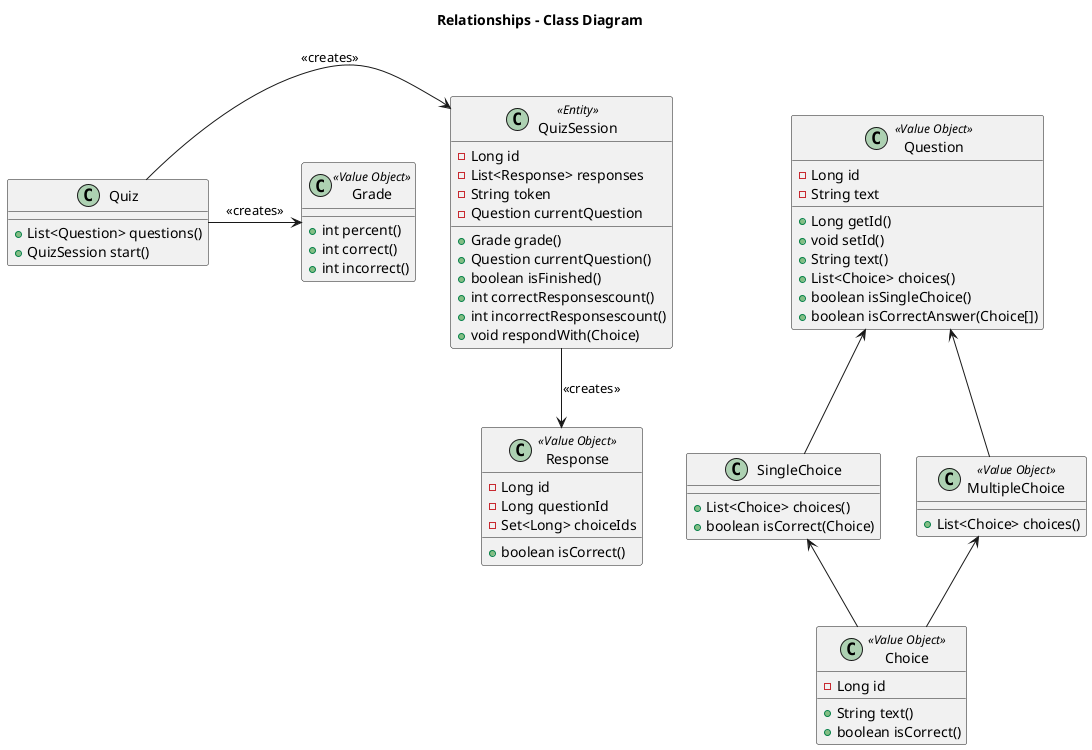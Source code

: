 @startuml
title Relationships - Class Diagram

class Quiz {
  + List<Question> questions()
  + QuizSession start()
}

class Grade <<Value Object>> {
  + int percent()
  + int correct()
  + int incorrect()
}

class QuizSession <<Entity>> {
  - Long id
  - List<Response> responses
  - String token
  - Question currentQuestion
  + Grade grade()
  + Question currentQuestion()
  + boolean isFinished()
  + int correctResponsescount()
  + int incorrectResponsescount()
  + void respondWith(Choice)
}

class Question <<Value Object>> {
  - Long id
  - String text
  + Long getId()
  + void setId()
  + String text()
  + List<Choice> choices()
  + boolean isSingleChoice()
  + boolean isCorrectAnswer(Choice[])
}

class Response <<Value Object>> {
  - Long id
  - Long questionId
  - Set<Long> choiceIds
  + boolean isCorrect()
}

class SingleChoice {
  + List<Choice> choices()
  + boolean isCorrect(Choice)
}

class MultipleChoice <<Value Object>> {
  + List<Choice> choices()
}

class Choice <<Value Object>> {
  - Long id
  + String text()
  + boolean isCorrect()
}

Quiz -> QuizSession : <<creates>>
Quiz -> Grade : <<creates>>
QuizSession -down-> Response : <<creates>>
Question <-down- SingleChoice
Question <-down- MultipleChoice
SingleChoice <-down- Choice
MultipleChoice <-down- Choice

@enduml
